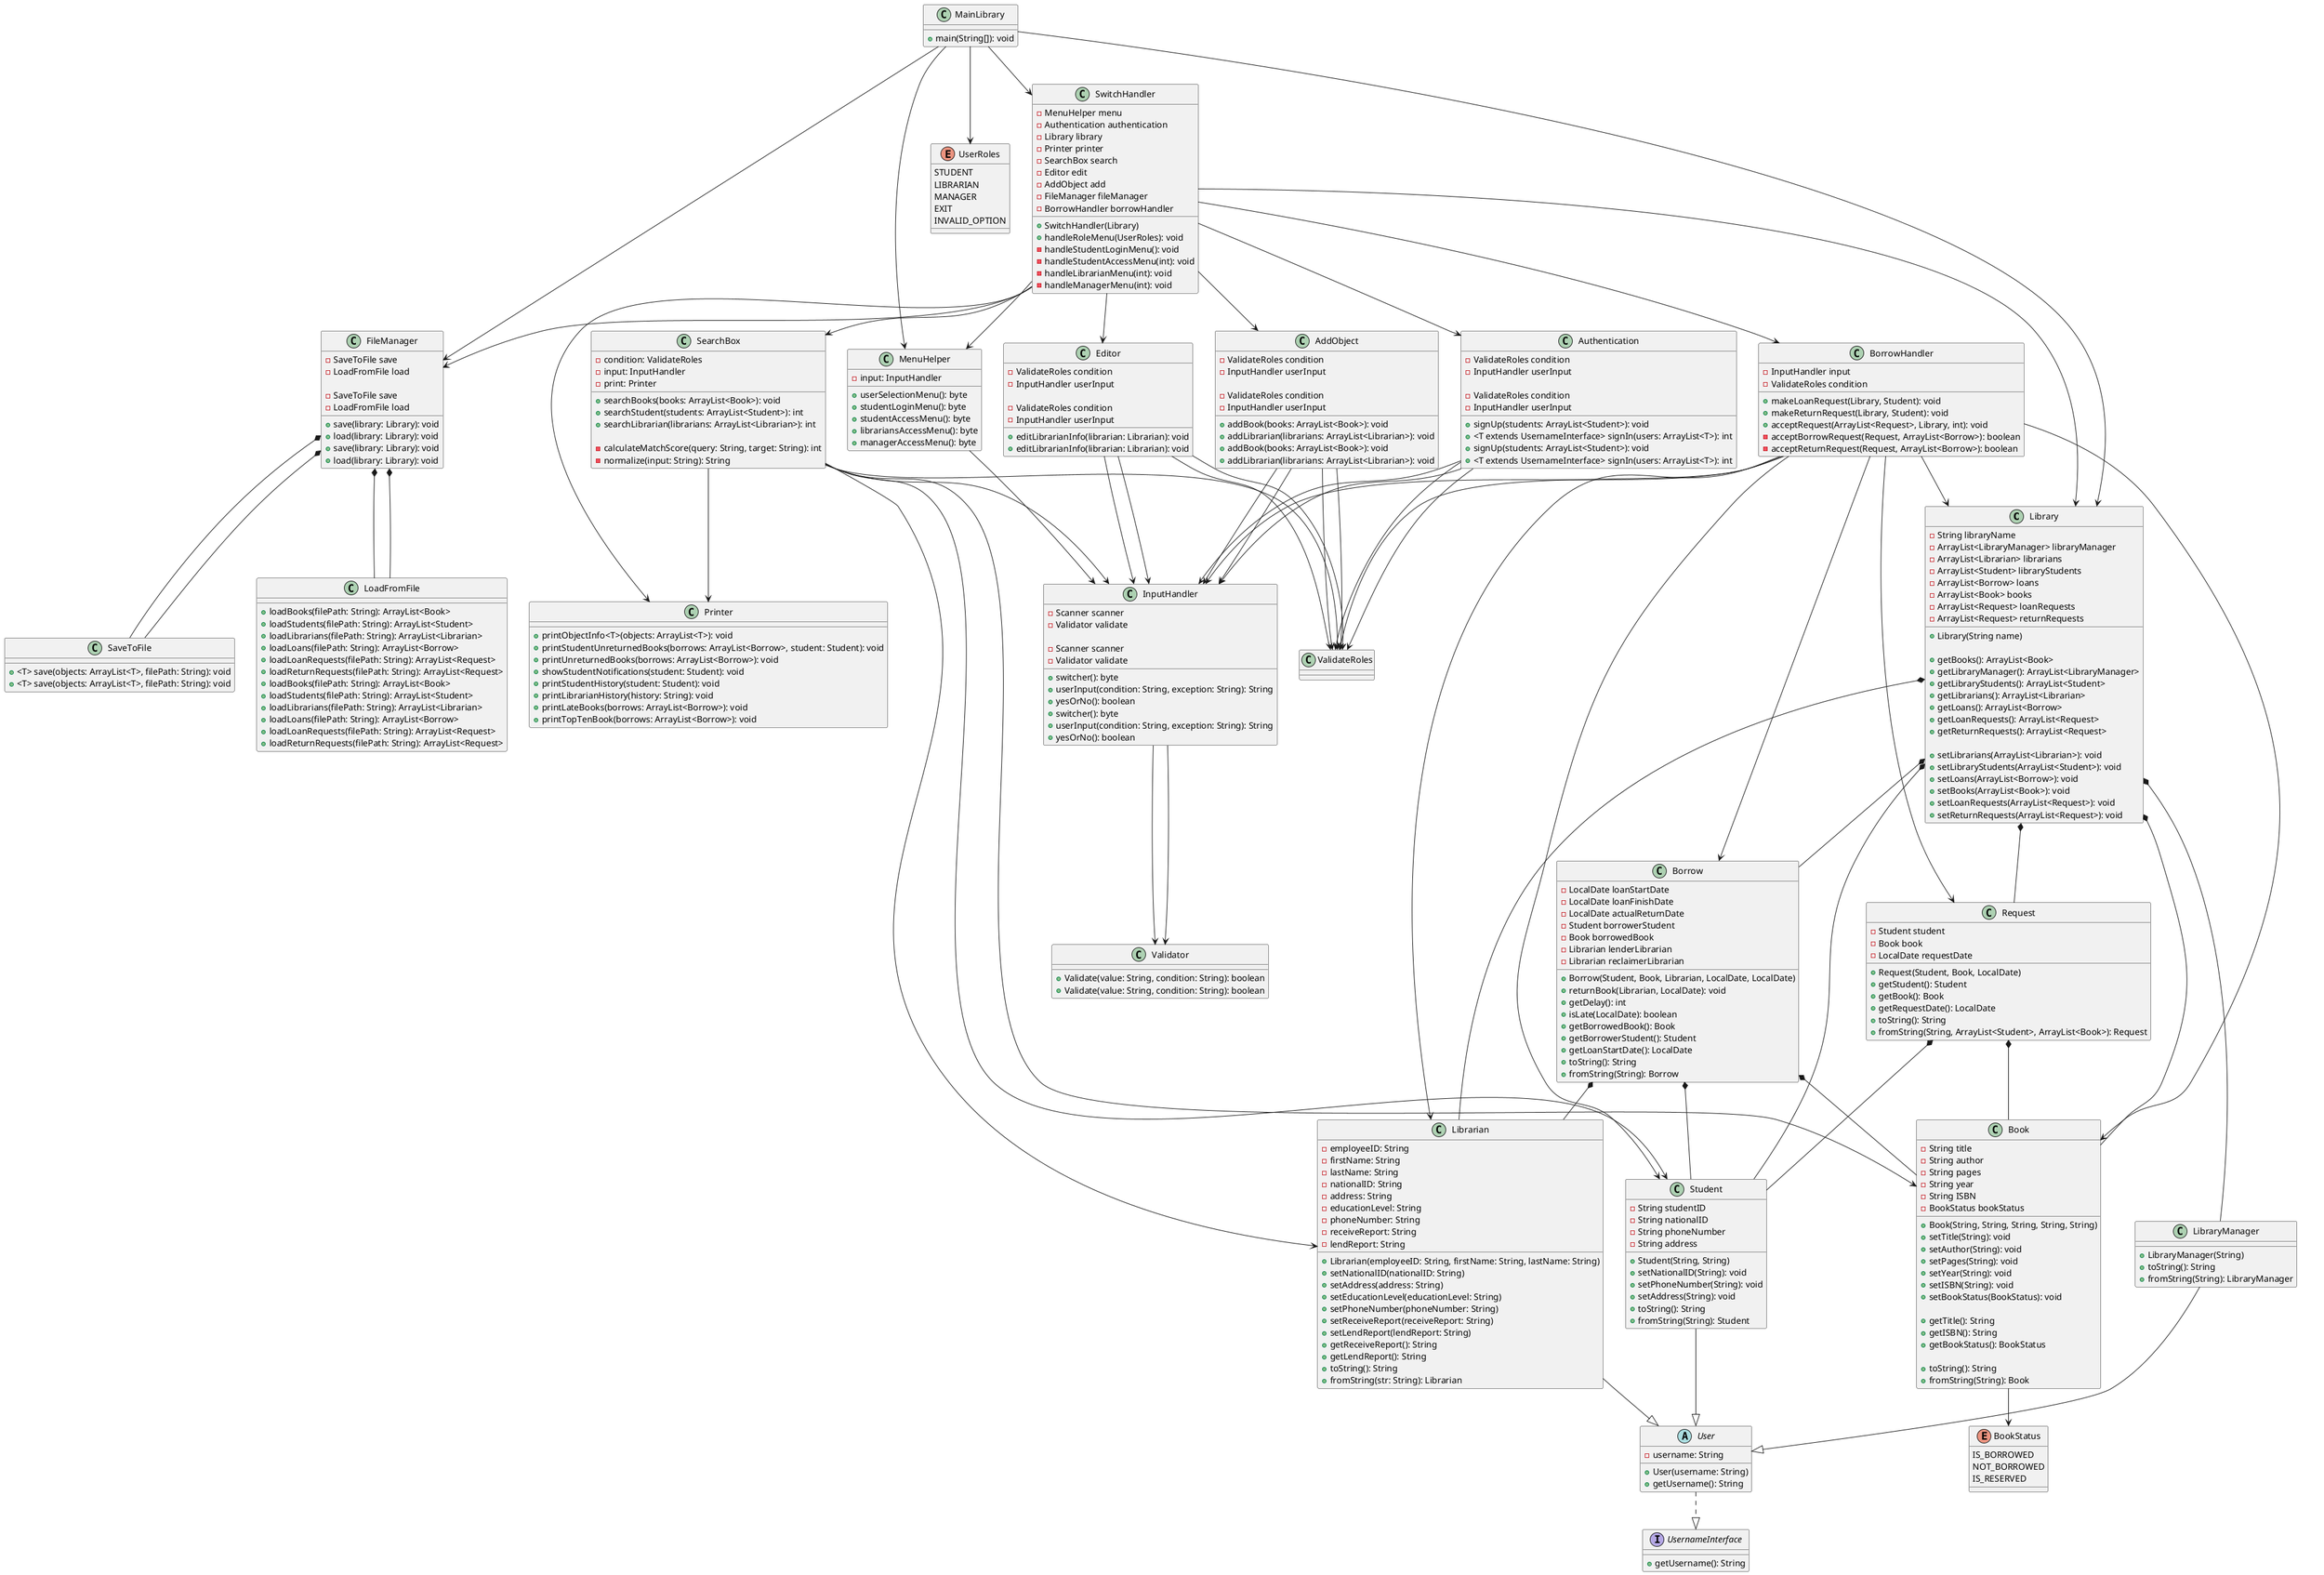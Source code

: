 @startuml

class Library {
    - String libraryName
    - ArrayList<LibraryManager> libraryManager
    - ArrayList<Librarian> librarians
    - ArrayList<Student> libraryStudents
    - ArrayList<Borrow> loans
    - ArrayList<Book> books
    - ArrayList<Request> loanRequests
    - ArrayList<Request> returnRequests

    + Library(String name)

    + getBooks(): ArrayList<Book>
    + getLibraryManager(): ArrayList<LibraryManager>
    + getLibraryStudents(): ArrayList<Student>
    + getLibrarians(): ArrayList<Librarian>
    + getLoans(): ArrayList<Borrow>
    + getLoanRequests(): ArrayList<Request>
    + getReturnRequests(): ArrayList<Request>

    + setLibrarians(ArrayList<Librarian>): void
    + setLibraryStudents(ArrayList<Student>): void
    + setLoans(ArrayList<Borrow>): void
    + setBooks(ArrayList<Book>): void
    + setLoanRequests(ArrayList<Request>): void
    + setReturnRequests(ArrayList<Request>): void
}

class LibraryManager
class Librarian
class Student
class Borrow
class Request

Library *-- LibraryManager
Library *-- Librarian
Library *-- Student
Library *-- Book
Library *-- Borrow
Library *-- Request

class MainLibrary {
    + main(String[]): void
}

class FileManager {
    - SaveToFile save
    - LoadFromFile load

    + save(library: Library): void
    + load(library: Library): void
}

class SaveToFile {
    + <T> save(objects: ArrayList<T>, filePath: String): void
}

class LoadFromFile {
    + loadBooks(filePath: String): ArrayList<Book>
    + loadStudents(filePath: String): ArrayList<Student>
    + loadLibrarians(filePath: String): ArrayList<Librarian>
    + loadLoans(filePath: String): ArrayList<Borrow>
    + loadLoanRequests(filePath: String): ArrayList<Request>
    + loadReturnRequests(filePath: String): ArrayList<Request>
}

FileManager *-- SaveToFile
FileManager *-- LoadFromFile

class Validator {
    + Validate(value: String, condition: String): boolean
}

class InputHandler {
    - Scanner scanner
    - Validator validate

    + switcher(): byte
    + userInput(condition: String, exception: String): String
    + yesOrNo(): boolean
}

InputHandler --> Validator

class AddObject {
    - ValidateRoles condition
    - InputHandler userInput

    + addBook(books: ArrayList<Book>): void
    + addLibrarian(librarians: ArrayList<Librarian>): void
}

AddObject --> ValidateRoles
AddObject --> InputHandler

class Authentication {
    - ValidateRoles condition
    - InputHandler userInput

    + signUp(students: ArrayList<Student>): void
    + <T extends UsernameInterface> signIn(users: ArrayList<T>): int
}

Authentication --> ValidateRoles
Authentication --> InputHandler

class Editor {
    - ValidateRoles condition
    - InputHandler userInput

    + editLibrarianInfo(librarian: Librarian): void
}

Editor --> ValidateRoles
Editor --> InputHandler

enum UserRoles {
    STUDENT
    LIBRARIAN
    MANAGER
    EXIT
    INVALID_OPTION
}

MainLibrary --> FileManager
MainLibrary --> Library
MainLibrary --> MenuHelper
MainLibrary --> SwitchHandler
MainLibrary --> UserRoles

class Book {
    - String title
    - String author
    - String pages
    - String year
    - String ISBN
    - BookStatus bookStatus

    + Book(String, String, String, String, String)
    + setTitle(String): void
    + setAuthor(String): void
    + setPages(String): void
    + setYear(String): void
    + setISBN(String): void
    + setBookStatus(BookStatus): void

    + getTitle(): String
    + getISBN(): String
    + getBookStatus(): BookStatus

    + toString(): String
    + fromString(String): Book
}

enum BookStatus {
    IS_BORROWED
    NOT_BORROWED
    IS_RESERVED
}

Book --> BookStatus

class Borrow {
    - LocalDate loanStartDate
    - LocalDate loanFinishDate
    - LocalDate actualReturnDate
    - Student borrowerStudent
    - Book borrowedBook
    - Librarian lenderLibrarian
    - Librarian reclaimerLibrarian

    + Borrow(Student, Book, Librarian, LocalDate, LocalDate)
    + returnBook(Librarian, LocalDate): void
    + getDelay(): int
    + isLate(LocalDate): boolean
    + getBorrowedBook(): Book
    + getBorrowerStudent(): Student
    + getLoanStartDate(): LocalDate
    + toString(): String
    + fromString(String): Borrow
}

Borrow *-- Book
Borrow *-- Student
Borrow *-- Librarian

interface UsernameInterface {
    + getUsername(): String
}

abstract class User {
    - username: String
    + User(username: String)
    + getUsername(): String
}

User ..|> UsernameInterface

class Librarian {
    - employeeID: String
    - firstName: String
    - lastName: String
    - nationalID: String
    - address: String
    - educationLevel: String
    - phoneNumber: String
    - receiveReport: String
    - lendReport: String

    + Librarian(employeeID: String, firstName: String, lastName: String)
    + setNationalID(nationalID: String)
    + setAddress(address: String)
    + setEducationLevel(educationLevel: String)
    + setPhoneNumber(phoneNumber: String)
    + setReceiveReport(receiveReport: String)
    + setLendReport(lendReport: String)
    + getReceiveReport(): String
    + getLendReport(): String
    + toString(): String
    + fromString(str: String): Librarian
}

Librarian --|> User

class Request {
    - Student student
    - Book book
    - LocalDate requestDate

    + Request(Student, Book, LocalDate)
    + getStudent(): Student
    + getBook(): Book
    + getRequestDate(): LocalDate
    + toString(): String
    + fromString(String, ArrayList<Student>, ArrayList<Book>): Request
}

Request *-- Student
Request *-- Book

class Student {
    - String studentID
    - String nationalID
    - String phoneNumber
    - String address

    + Student(String, String)
    + setNationalID(String): void
    + setPhoneNumber(String): void
    + setAddress(String): void
    + toString(): String
    + fromString(String): Student
}

Student --|> User

class LibraryManager {
    + LibraryManager(String)
    + toString(): String
    + fromString(String): LibraryManager
}

LibraryManager --|> User

class SwitchHandler {
    - MenuHelper menu
    - Authentication authentication
    - Library library
    - Printer printer
    - SearchBox search
    - Editor edit
    - AddObject add
    - FileManager fileManager
    - BorrowHandler borrowHandler

    + SwitchHandler(Library)
    + handleRoleMenu(UserRoles): void
    - handleStudentLoginMenu(): void
    - handleStudentAccessMenu(int): void
    - handleLibrarianMenu(int): void
    - handleManagerMenu(int): void
}

SwitchHandler --> Library
SwitchHandler --> MenuHelper
SwitchHandler --> Authentication
SwitchHandler --> Printer
SwitchHandler --> SearchBox
SwitchHandler --> Editor
SwitchHandler --> AddObject
SwitchHandler --> FileManager
SwitchHandler --> BorrowHandler

class BorrowHandler {
    - InputHandler input
    - ValidateRoles condition

    + makeLoanRequest(Library, Student): void
    + makeReturnRequest(Library, Student): void
    + acceptRequest(ArrayList<Request>, Library, int): void
    - acceptBorrowRequest(Request, ArrayList<Borrow>): boolean
    - acceptReturnRequest(Request, ArrayList<Borrow>): boolean
}

BorrowHandler --> InputHandler
BorrowHandler --> ValidateRoles
BorrowHandler --> Library
BorrowHandler --> Student
BorrowHandler --> Request
BorrowHandler --> Borrow
BorrowHandler --> Book
BorrowHandler --> Librarian

class InputHandler {
    - Scanner scanner
    - Validator validate

    + switcher(): byte
    + userInput(condition: String, exception: String): String
    + yesOrNo(): boolean
}

InputHandler --> Validator

class LoadFromFile {
    + loadBooks(filePath: String): ArrayList<Book>
    + loadStudents(filePath: String): ArrayList<Student>
    + loadLibrarians(filePath: String): ArrayList<Librarian>
    + loadLoans(filePath: String): ArrayList<Borrow>
    + loadLoanRequests(filePath: String): ArrayList<Request>
    + loadReturnRequests(filePath: String): ArrayList<Request>
}

class Printer {
    + printObjectInfo<T>(objects: ArrayList<T>): void
    + printStudentUnreturnedBooks(borrows: ArrayList<Borrow>, student: Student): void
    + printUnreturnedBooks(borrows: ArrayList<Borrow>): void
    + showStudentNotifications(student: Student): void
    + printStudentHistory(student: Student): void
    + printLibrarianHistory(history: String): void
    + printLateBooks(borrows: ArrayList<Borrow>): void
    + printTopTenBook(borrows: ArrayList<Borrow>): void
}

class SaveToFile {
    + <T> save(objects: ArrayList<T>, filePath: String): void
}

class Validator {
    + Validate(value: String, condition: String): boolean
}

class AddObject {
    - ValidateRoles condition
    - InputHandler userInput

    + addBook(books: ArrayList<Book>): void
    + addLibrarian(librarians: ArrayList<Librarian>): void
}

AddObject --> ValidateRoles
AddObject --> InputHandler

class Authentication {
    - ValidateRoles condition
    - InputHandler userInput

    + signUp(students: ArrayList<Student>): void
    + <T extends UsernameInterface> signIn(users: ArrayList<T>): int
}

Authentication --> ValidateRoles
Authentication --> InputHandler

class Editor {
    - ValidateRoles condition
    - InputHandler userInput

    + editLibrarianInfo(librarian: Librarian): void
}

Editor --> ValidateRoles
Editor --> InputHandler

class FileManager {
    - SaveToFile save
    - LoadFromFile load

    + save(library: Library): void
    + load(library: Library): void
}

FileManager *-- SaveToFile
FileManager *-- LoadFromFile

class MenuHelper {
    - input: InputHandler

    + userSelectionMenu(): byte
    + studentLoginMenu(): byte
    + studentAccessMenu(): byte
    + librariansAccessMenu(): byte
    + managerAccessMenu(): byte
}

MenuHelper --> InputHandler

class SearchBox {
    - condition: ValidateRoles
    - input: InputHandler
    - print: Printer

    + searchBooks(books: ArrayList<Book>): void
    + searchStudent(students: ArrayList<Student>): int
    + searchLibrarian(librarians: ArrayList<Librarian>): int

    - calculateMatchScore(query: String, target: String): int
    - normalize(input: String): String
}

SearchBox --> ValidateRoles
SearchBox --> InputHandler
SearchBox --> Printer
SearchBox --> Book
SearchBox --> Student
SearchBox --> Librarian

@enduml